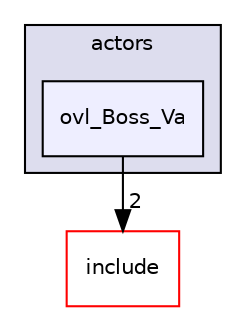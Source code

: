 digraph "src/overlays/actors/ovl_Boss_Va" {
  compound=true
  node [ fontsize="10", fontname="Helvetica"];
  edge [ labelfontsize="10", labelfontname="Helvetica"];
  subgraph clusterdir_e93473484be31ce7bcb356bd643a22f8 {
    graph [ bgcolor="#ddddee", pencolor="black", label="actors" fontname="Helvetica", fontsize="10", URL="dir_e93473484be31ce7bcb356bd643a22f8.html"]
  dir_13ad27749305f6a5334d7b703c546b85 [shape=box, label="ovl_Boss_Va", style="filled", fillcolor="#eeeeff", pencolor="black", URL="dir_13ad27749305f6a5334d7b703c546b85.html"];
  }
  dir_d44c64559bbebec7f509842c48db8b23 [shape=box label="include" fillcolor="white" style="filled" color="red" URL="dir_d44c64559bbebec7f509842c48db8b23.html"];
  dir_13ad27749305f6a5334d7b703c546b85->dir_d44c64559bbebec7f509842c48db8b23 [headlabel="2", labeldistance=1.5 headhref="dir_000149_000000.html"];
}
